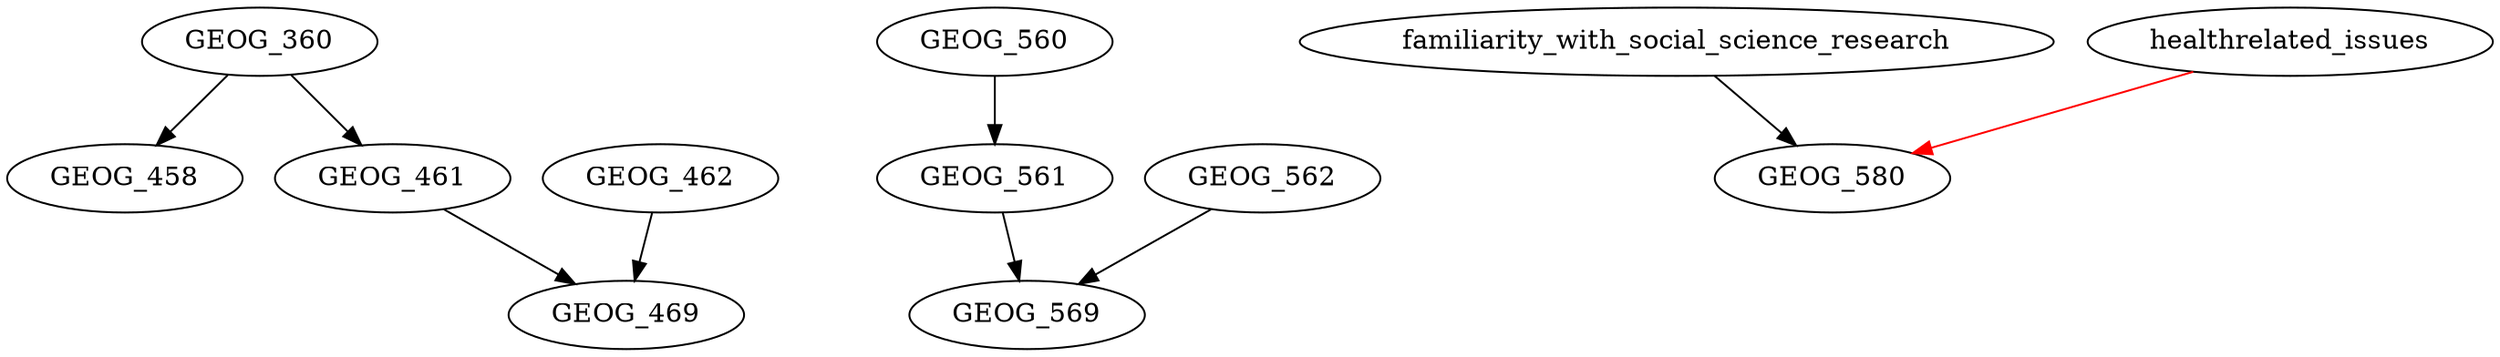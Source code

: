 digraph G {
    edge [color=black];
    GEOG_360 -> GEOG_458;
    edge [color=black];
    GEOG_360 -> GEOG_461;
    edge [color=black];
    GEOG_461 -> GEOG_469;
    GEOG_462 -> GEOG_469;
    edge [color=black];
    GEOG_560 -> GEOG_561;
    edge [color=black];
    GEOG_561 -> GEOG_569;
    GEOG_562 -> GEOG_569;
    edge [color=black];
    familiarity_with_social_science_research -> GEOG_580;
    edge [color=red];
    healthrelated_issues -> GEOG_580;
}
